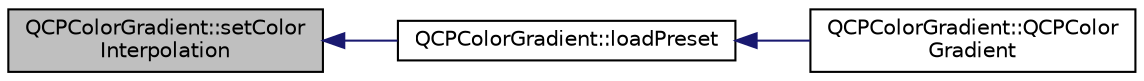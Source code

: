 digraph "QCPColorGradient::setColorInterpolation"
{
  edge [fontname="Helvetica",fontsize="10",labelfontname="Helvetica",labelfontsize="10"];
  node [fontname="Helvetica",fontsize="10",shape=record];
  rankdir="LR";
  Node52 [label="QCPColorGradient::setColor\lInterpolation",height=0.2,width=0.4,color="black", fillcolor="grey75", style="filled", fontcolor="black"];
  Node52 -> Node53 [dir="back",color="midnightblue",fontsize="10",style="solid",fontname="Helvetica"];
  Node53 [label="QCPColorGradient::loadPreset",height=0.2,width=0.4,color="black", fillcolor="white", style="filled",URL="$df/d78/class_q_c_p_color_gradient.html#aa0aeec1528241728b9671bf8e60b1622"];
  Node53 -> Node54 [dir="back",color="midnightblue",fontsize="10",style="solid",fontname="Helvetica"];
  Node54 [label="QCPColorGradient::QCPColor\lGradient",height=0.2,width=0.4,color="black", fillcolor="white", style="filled",URL="$df/d78/class_q_c_p_color_gradient.html#a546e44df5fa1846400a582c041361c85"];
}
